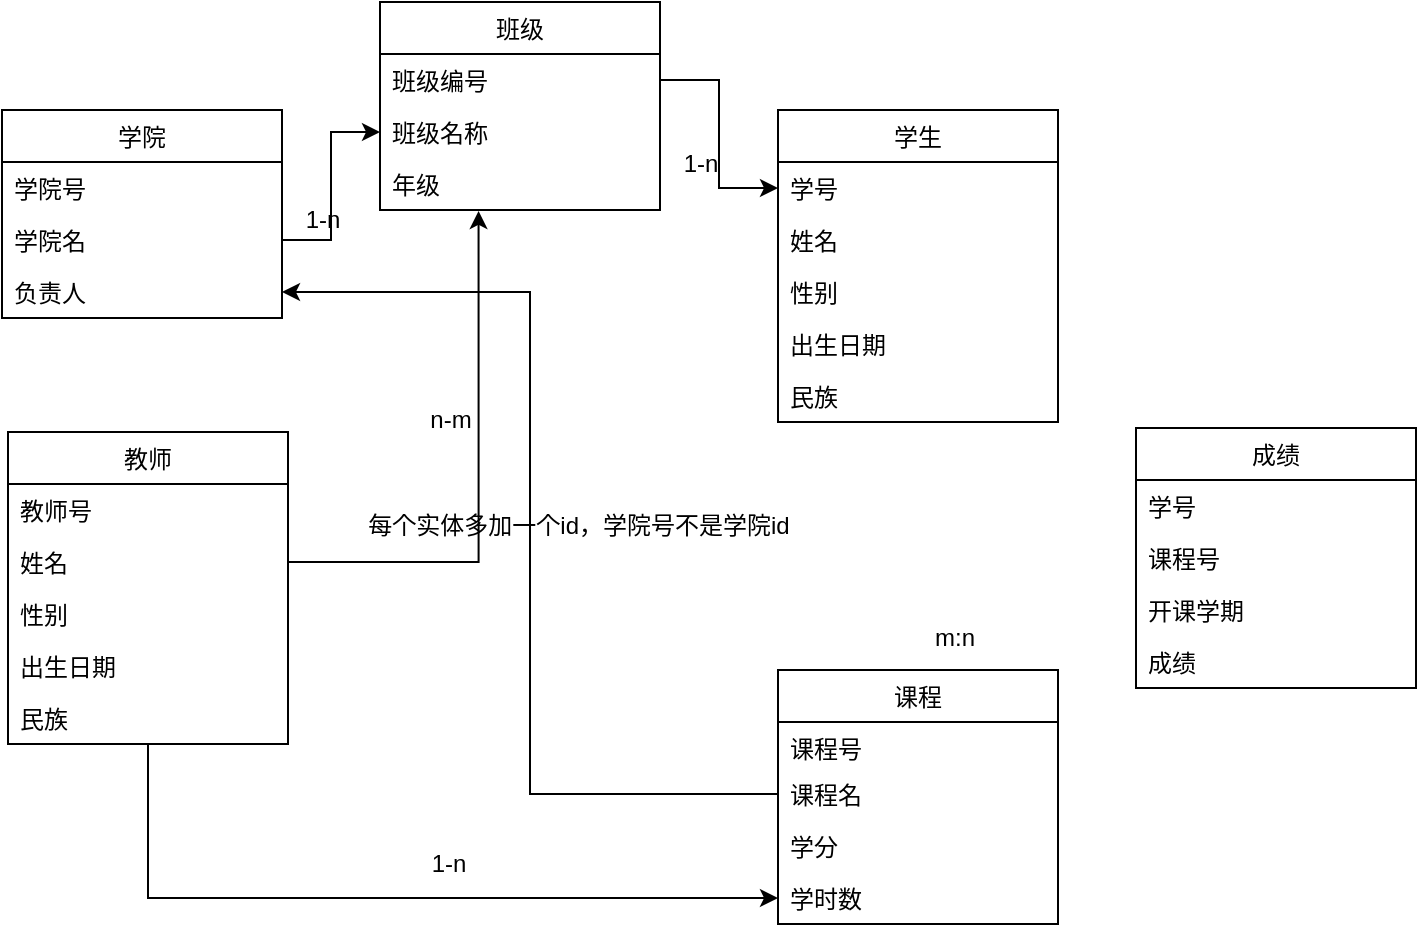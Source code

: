 <mxfile version="16.5.1" type="device"><diagram id="SBABao3DavMJbhWndgCq" name="第 1 页"><mxGraphModel dx="865" dy="550" grid="0" gridSize="10" guides="1" tooltips="1" connect="1" arrows="1" fold="1" page="1" pageScale="1" pageWidth="1169" pageHeight="1654" math="0" shadow="0"><root><mxCell id="0"/><mxCell id="1" parent="0"/><mxCell id="CwkX0w7WIqOgI-nE5_le-7" value="学院" style="swimlane;fontStyle=0;childLayout=stackLayout;horizontal=1;startSize=26;fillColor=none;horizontalStack=0;resizeParent=1;resizeParentMax=0;resizeLast=0;collapsible=1;marginBottom=0;" vertex="1" parent="1"><mxGeometry x="236" y="147" width="140" height="104" as="geometry"/></mxCell><mxCell id="CwkX0w7WIqOgI-nE5_le-8" value="学院号" style="text;strokeColor=none;fillColor=none;align=left;verticalAlign=top;spacingLeft=4;spacingRight=4;overflow=hidden;rotatable=0;points=[[0,0.5],[1,0.5]];portConstraint=eastwest;" vertex="1" parent="CwkX0w7WIqOgI-nE5_le-7"><mxGeometry y="26" width="140" height="26" as="geometry"/></mxCell><mxCell id="CwkX0w7WIqOgI-nE5_le-9" value="学院名" style="text;strokeColor=none;fillColor=none;align=left;verticalAlign=top;spacingLeft=4;spacingRight=4;overflow=hidden;rotatable=0;points=[[0,0.5],[1,0.5]];portConstraint=eastwest;" vertex="1" parent="CwkX0w7WIqOgI-nE5_le-7"><mxGeometry y="52" width="140" height="26" as="geometry"/></mxCell><mxCell id="CwkX0w7WIqOgI-nE5_le-10" value="负责人" style="text;strokeColor=none;fillColor=none;align=left;verticalAlign=top;spacingLeft=4;spacingRight=4;overflow=hidden;rotatable=0;points=[[0,0.5],[1,0.5]];portConstraint=eastwest;" vertex="1" parent="CwkX0w7WIqOgI-nE5_le-7"><mxGeometry y="78" width="140" height="26" as="geometry"/></mxCell><mxCell id="CwkX0w7WIqOgI-nE5_le-11" value="班级" style="swimlane;fontStyle=0;childLayout=stackLayout;horizontal=1;startSize=26;fillColor=none;horizontalStack=0;resizeParent=1;resizeParentMax=0;resizeLast=0;collapsible=1;marginBottom=0;" vertex="1" parent="1"><mxGeometry x="425" y="93" width="140" height="104" as="geometry"/></mxCell><mxCell id="CwkX0w7WIqOgI-nE5_le-12" value="班级编号    " style="text;strokeColor=none;fillColor=none;align=left;verticalAlign=top;spacingLeft=4;spacingRight=4;overflow=hidden;rotatable=0;points=[[0,0.5],[1,0.5]];portConstraint=eastwest;" vertex="1" parent="CwkX0w7WIqOgI-nE5_le-11"><mxGeometry y="26" width="140" height="26" as="geometry"/></mxCell><mxCell id="CwkX0w7WIqOgI-nE5_le-13" value="班级名称" style="text;strokeColor=none;fillColor=none;align=left;verticalAlign=top;spacingLeft=4;spacingRight=4;overflow=hidden;rotatable=0;points=[[0,0.5],[1,0.5]];portConstraint=eastwest;" vertex="1" parent="CwkX0w7WIqOgI-nE5_le-11"><mxGeometry y="52" width="140" height="26" as="geometry"/></mxCell><mxCell id="CwkX0w7WIqOgI-nE5_le-14" value="年级" style="text;strokeColor=none;fillColor=none;align=left;verticalAlign=top;spacingLeft=4;spacingRight=4;overflow=hidden;rotatable=0;points=[[0,0.5],[1,0.5]];portConstraint=eastwest;" vertex="1" parent="CwkX0w7WIqOgI-nE5_le-11"><mxGeometry y="78" width="140" height="26" as="geometry"/></mxCell><mxCell id="CwkX0w7WIqOgI-nE5_le-15" value="课程" style="swimlane;fontStyle=0;childLayout=stackLayout;horizontal=1;startSize=26;fillColor=none;horizontalStack=0;resizeParent=1;resizeParentMax=0;resizeLast=0;collapsible=1;marginBottom=0;" vertex="1" parent="1"><mxGeometry x="624" y="427" width="140" height="127" as="geometry"/></mxCell><mxCell id="CwkX0w7WIqOgI-nE5_le-16" value="课程号" style="text;strokeColor=none;fillColor=none;align=left;verticalAlign=top;spacingLeft=4;spacingRight=4;overflow=hidden;rotatable=0;points=[[0,0.5],[1,0.5]];portConstraint=eastwest;" vertex="1" parent="CwkX0w7WIqOgI-nE5_le-15"><mxGeometry y="26" width="140" height="23" as="geometry"/></mxCell><mxCell id="CwkX0w7WIqOgI-nE5_le-17" value="课程名" style="text;strokeColor=none;fillColor=none;align=left;verticalAlign=top;spacingLeft=4;spacingRight=4;overflow=hidden;rotatable=0;points=[[0,0.5],[1,0.5]];portConstraint=eastwest;" vertex="1" parent="CwkX0w7WIqOgI-nE5_le-15"><mxGeometry y="49" width="140" height="26" as="geometry"/></mxCell><mxCell id="CwkX0w7WIqOgI-nE5_le-18" value="学分" style="text;strokeColor=none;fillColor=none;align=left;verticalAlign=top;spacingLeft=4;spacingRight=4;overflow=hidden;rotatable=0;points=[[0,0.5],[1,0.5]];portConstraint=eastwest;" vertex="1" parent="CwkX0w7WIqOgI-nE5_le-15"><mxGeometry y="75" width="140" height="26" as="geometry"/></mxCell><mxCell id="CwkX0w7WIqOgI-nE5_le-33" value="学时数" style="text;strokeColor=none;fillColor=none;align=left;verticalAlign=top;spacingLeft=4;spacingRight=4;overflow=hidden;rotatable=0;points=[[0,0.5],[1,0.5]];portConstraint=eastwest;" vertex="1" parent="CwkX0w7WIqOgI-nE5_le-15"><mxGeometry y="101" width="140" height="26" as="geometry"/></mxCell><mxCell id="CwkX0w7WIqOgI-nE5_le-19" value="成绩" style="swimlane;fontStyle=0;childLayout=stackLayout;horizontal=1;startSize=26;fillColor=none;horizontalStack=0;resizeParent=1;resizeParentMax=0;resizeLast=0;collapsible=1;marginBottom=0;" vertex="1" parent="1"><mxGeometry x="803" y="306" width="140" height="130" as="geometry"/></mxCell><mxCell id="CwkX0w7WIqOgI-nE5_le-20" value="学号    " style="text;strokeColor=none;fillColor=none;align=left;verticalAlign=top;spacingLeft=4;spacingRight=4;overflow=hidden;rotatable=0;points=[[0,0.5],[1,0.5]];portConstraint=eastwest;" vertex="1" parent="CwkX0w7WIqOgI-nE5_le-19"><mxGeometry y="26" width="140" height="26" as="geometry"/></mxCell><mxCell id="CwkX0w7WIqOgI-nE5_le-21" value="课程号" style="text;strokeColor=none;fillColor=none;align=left;verticalAlign=top;spacingLeft=4;spacingRight=4;overflow=hidden;rotatable=0;points=[[0,0.5],[1,0.5]];portConstraint=eastwest;" vertex="1" parent="CwkX0w7WIqOgI-nE5_le-19"><mxGeometry y="52" width="140" height="26" as="geometry"/></mxCell><mxCell id="CwkX0w7WIqOgI-nE5_le-22" value="开课学期" style="text;strokeColor=none;fillColor=none;align=left;verticalAlign=top;spacingLeft=4;spacingRight=4;overflow=hidden;rotatable=0;points=[[0,0.5],[1,0.5]];portConstraint=eastwest;" vertex="1" parent="CwkX0w7WIqOgI-nE5_le-19"><mxGeometry y="78" width="140" height="26" as="geometry"/></mxCell><mxCell id="CwkX0w7WIqOgI-nE5_le-34" value="成绩" style="text;strokeColor=none;fillColor=none;align=left;verticalAlign=top;spacingLeft=4;spacingRight=4;overflow=hidden;rotatable=0;points=[[0,0.5],[1,0.5]];portConstraint=eastwest;" vertex="1" parent="CwkX0w7WIqOgI-nE5_le-19"><mxGeometry y="104" width="140" height="26" as="geometry"/></mxCell><mxCell id="CwkX0w7WIqOgI-nE5_le-23" value="学生" style="swimlane;fontStyle=0;childLayout=stackLayout;horizontal=1;startSize=26;fillColor=none;horizontalStack=0;resizeParent=1;resizeParentMax=0;resizeLast=0;collapsible=1;marginBottom=0;" vertex="1" parent="1"><mxGeometry x="624" y="147" width="140" height="156" as="geometry"/></mxCell><mxCell id="CwkX0w7WIqOgI-nE5_le-24" value="学号" style="text;strokeColor=none;fillColor=none;align=left;verticalAlign=top;spacingLeft=4;spacingRight=4;overflow=hidden;rotatable=0;points=[[0,0.5],[1,0.5]];portConstraint=eastwest;" vertex="1" parent="CwkX0w7WIqOgI-nE5_le-23"><mxGeometry y="26" width="140" height="26" as="geometry"/></mxCell><mxCell id="CwkX0w7WIqOgI-nE5_le-25" value="姓名" style="text;strokeColor=none;fillColor=none;align=left;verticalAlign=top;spacingLeft=4;spacingRight=4;overflow=hidden;rotatable=0;points=[[0,0.5],[1,0.5]];portConstraint=eastwest;" vertex="1" parent="CwkX0w7WIqOgI-nE5_le-23"><mxGeometry y="52" width="140" height="26" as="geometry"/></mxCell><mxCell id="CwkX0w7WIqOgI-nE5_le-26" value="性别" style="text;strokeColor=none;fillColor=none;align=left;verticalAlign=top;spacingLeft=4;spacingRight=4;overflow=hidden;rotatable=0;points=[[0,0.5],[1,0.5]];portConstraint=eastwest;" vertex="1" parent="CwkX0w7WIqOgI-nE5_le-23"><mxGeometry y="78" width="140" height="26" as="geometry"/></mxCell><mxCell id="CwkX0w7WIqOgI-nE5_le-31" value="出生日期" style="text;strokeColor=none;fillColor=none;align=left;verticalAlign=top;spacingLeft=4;spacingRight=4;overflow=hidden;rotatable=0;points=[[0,0.5],[1,0.5]];portConstraint=eastwest;" vertex="1" parent="CwkX0w7WIqOgI-nE5_le-23"><mxGeometry y="104" width="140" height="26" as="geometry"/></mxCell><mxCell id="CwkX0w7WIqOgI-nE5_le-32" value="民族" style="text;strokeColor=none;fillColor=none;align=left;verticalAlign=top;spacingLeft=4;spacingRight=4;overflow=hidden;rotatable=0;points=[[0,0.5],[1,0.5]];portConstraint=eastwest;" vertex="1" parent="CwkX0w7WIqOgI-nE5_le-23"><mxGeometry y="130" width="140" height="26" as="geometry"/></mxCell><mxCell id="CwkX0w7WIqOgI-nE5_le-62" style="edgeStyle=orthogonalEdgeStyle;rounded=0;orthogonalLoop=1;jettySize=auto;html=1;exitX=0.5;exitY=1;exitDx=0;exitDy=0;fontColor=#000000;" edge="1" parent="1" source="CwkX0w7WIqOgI-nE5_le-27" target="CwkX0w7WIqOgI-nE5_le-33"><mxGeometry relative="1" as="geometry"/></mxCell><mxCell id="CwkX0w7WIqOgI-nE5_le-27" value="教师" style="swimlane;fontStyle=0;childLayout=stackLayout;horizontal=1;startSize=26;fillColor=none;horizontalStack=0;resizeParent=1;resizeParentMax=0;resizeLast=0;collapsible=1;marginBottom=0;" vertex="1" parent="1"><mxGeometry x="239" y="308" width="140" height="156" as="geometry"/></mxCell><mxCell id="CwkX0w7WIqOgI-nE5_le-28" value="教师号" style="text;strokeColor=none;fillColor=none;align=left;verticalAlign=top;spacingLeft=4;spacingRight=4;overflow=hidden;rotatable=0;points=[[0,0.5],[1,0.5]];portConstraint=eastwest;" vertex="1" parent="CwkX0w7WIqOgI-nE5_le-27"><mxGeometry y="26" width="140" height="26" as="geometry"/></mxCell><mxCell id="CwkX0w7WIqOgI-nE5_le-29" value="姓名" style="text;strokeColor=none;fillColor=none;align=left;verticalAlign=top;spacingLeft=4;spacingRight=4;overflow=hidden;rotatable=0;points=[[0,0.5],[1,0.5]];portConstraint=eastwest;" vertex="1" parent="CwkX0w7WIqOgI-nE5_le-27"><mxGeometry y="52" width="140" height="26" as="geometry"/></mxCell><mxCell id="CwkX0w7WIqOgI-nE5_le-30" value="性别" style="text;strokeColor=none;fillColor=none;align=left;verticalAlign=top;spacingLeft=4;spacingRight=4;overflow=hidden;rotatable=0;points=[[0,0.5],[1,0.5]];portConstraint=eastwest;" vertex="1" parent="CwkX0w7WIqOgI-nE5_le-27"><mxGeometry y="78" width="140" height="26" as="geometry"/></mxCell><mxCell id="CwkX0w7WIqOgI-nE5_le-35" value="出生日期" style="text;strokeColor=none;fillColor=none;align=left;verticalAlign=top;spacingLeft=4;spacingRight=4;overflow=hidden;rotatable=0;points=[[0,0.5],[1,0.5]];portConstraint=eastwest;" vertex="1" parent="CwkX0w7WIqOgI-nE5_le-27"><mxGeometry y="104" width="140" height="26" as="geometry"/></mxCell><mxCell id="CwkX0w7WIqOgI-nE5_le-36" value="民族" style="text;strokeColor=none;fillColor=none;align=left;verticalAlign=top;spacingLeft=4;spacingRight=4;overflow=hidden;rotatable=0;points=[[0,0.5],[1,0.5]];portConstraint=eastwest;" vertex="1" parent="CwkX0w7WIqOgI-nE5_le-27"><mxGeometry y="130" width="140" height="26" as="geometry"/></mxCell><mxCell id="CwkX0w7WIqOgI-nE5_le-38" style="edgeStyle=orthogonalEdgeStyle;rounded=0;orthogonalLoop=1;jettySize=auto;html=1;exitX=1;exitY=0.5;exitDx=0;exitDy=0;" edge="1" parent="1" source="CwkX0w7WIqOgI-nE5_le-12" target="CwkX0w7WIqOgI-nE5_le-24"><mxGeometry relative="1" as="geometry"/></mxCell><mxCell id="CwkX0w7WIqOgI-nE5_le-39" value="1-n" style="text;html=1;align=center;verticalAlign=middle;resizable=0;points=[];autosize=1;strokeColor=none;fillColor=none;" vertex="1" parent="1"><mxGeometry x="571" y="165" width="28" height="18" as="geometry"/></mxCell><mxCell id="CwkX0w7WIqOgI-nE5_le-43" style="edgeStyle=orthogonalEdgeStyle;rounded=0;orthogonalLoop=1;jettySize=auto;html=1;exitX=1;exitY=0.5;exitDx=0;exitDy=0;entryX=0;entryY=0.5;entryDx=0;entryDy=0;" edge="1" parent="1" source="CwkX0w7WIqOgI-nE5_le-9" target="CwkX0w7WIqOgI-nE5_le-13"><mxGeometry relative="1" as="geometry"/></mxCell><mxCell id="CwkX0w7WIqOgI-nE5_le-44" value="1-n" style="text;html=1;align=center;verticalAlign=middle;resizable=0;points=[];autosize=1;strokeColor=none;fillColor=none;" vertex="1" parent="1"><mxGeometry x="382" y="193" width="28" height="18" as="geometry"/></mxCell><mxCell id="CwkX0w7WIqOgI-nE5_le-48" value="m:n" style="text;html=1;align=center;verticalAlign=middle;resizable=0;points=[];autosize=1;strokeColor=none;fillColor=none;" vertex="1" parent="1"><mxGeometry x="697" y="402" width="30" height="18" as="geometry"/></mxCell><mxCell id="CwkX0w7WIqOgI-nE5_le-57" value="每个实体多加一个id，学院号不是学院id" style="text;html=1;align=center;verticalAlign=middle;resizable=0;points=[];autosize=1;strokeColor=none;fillColor=none;fontColor=#000000;" vertex="1" parent="1"><mxGeometry x="414" y="346" width="220" height="18" as="geometry"/></mxCell><mxCell id="CwkX0w7WIqOgI-nE5_le-60" style="edgeStyle=orthogonalEdgeStyle;rounded=0;orthogonalLoop=1;jettySize=auto;html=1;exitX=0;exitY=0.5;exitDx=0;exitDy=0;fontColor=#000000;" edge="1" parent="1" source="CwkX0w7WIqOgI-nE5_le-17" target="CwkX0w7WIqOgI-nE5_le-10"><mxGeometry relative="1" as="geometry"><Array as="points"><mxPoint x="500" y="489"/><mxPoint x="500" y="238"/></Array></mxGeometry></mxCell><mxCell id="CwkX0w7WIqOgI-nE5_le-61" style="edgeStyle=orthogonalEdgeStyle;rounded=0;orthogonalLoop=1;jettySize=auto;html=1;exitX=1;exitY=0.5;exitDx=0;exitDy=0;entryX=0.352;entryY=1.019;entryDx=0;entryDy=0;entryPerimeter=0;fontColor=#000000;" edge="1" parent="1" source="CwkX0w7WIqOgI-nE5_le-29" target="CwkX0w7WIqOgI-nE5_le-14"><mxGeometry relative="1" as="geometry"/></mxCell><mxCell id="CwkX0w7WIqOgI-nE5_le-63" value="1-n" style="text;html=1;align=center;verticalAlign=middle;resizable=0;points=[];autosize=1;strokeColor=none;fillColor=none;fontColor=#000000;" vertex="1" parent="1"><mxGeometry x="445" y="515" width="28" height="18" as="geometry"/></mxCell><mxCell id="CwkX0w7WIqOgI-nE5_le-65" value="n-m" style="text;html=1;align=center;verticalAlign=middle;resizable=0;points=[];autosize=1;strokeColor=none;fillColor=none;fontColor=#000000;" vertex="1" parent="1"><mxGeometry x="444" y="293" width="31" height="18" as="geometry"/></mxCell></root></mxGraphModel></diagram></mxfile>